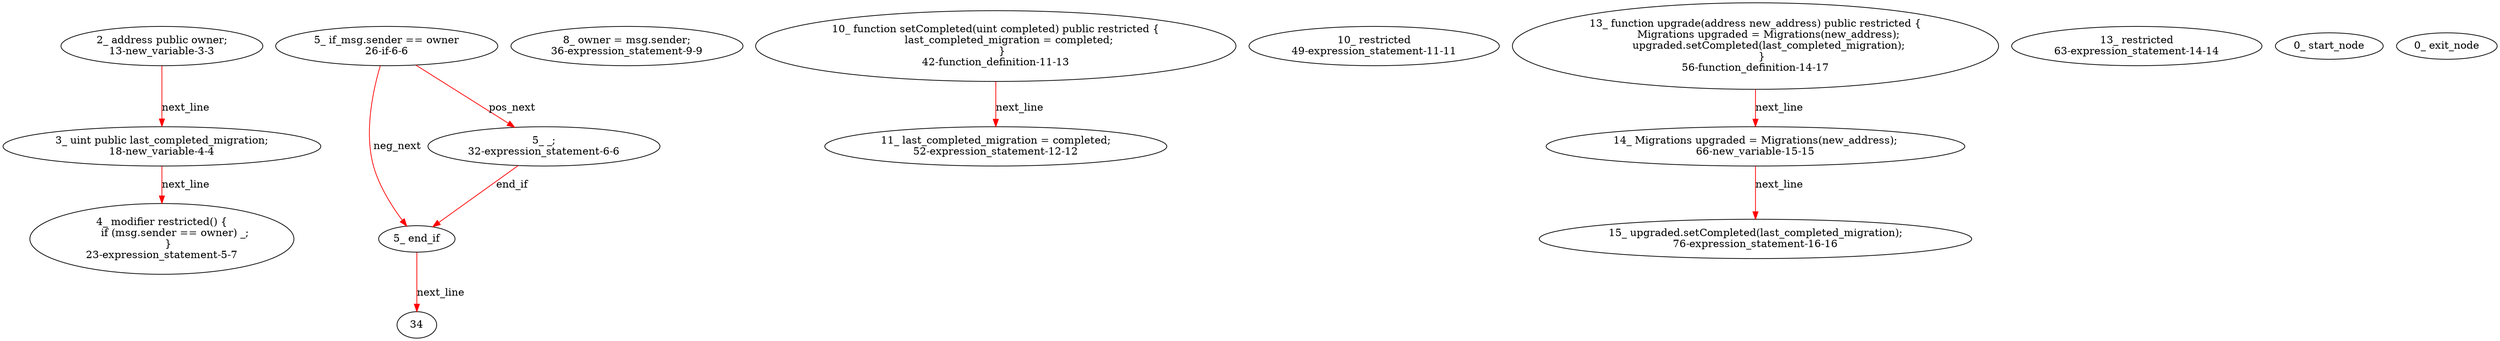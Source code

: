 digraph  {
13 [label="2_ address public owner;\n13-new_variable-3-3", method="", type_label=new_variable];
18 [label="3_ uint public last_completed_migration;\n18-new_variable-4-4", method="", type_label=new_variable];
23 [label="4_ modifier restricted() {\n        if (msg.sender == owner) _;\n    }\n23-expression_statement-5-7", method="", type_label=expression_statement];
26 [label="5_ if_msg.sender == owner\n26-if-6-6", method="", type_label=if];
104 [label="5_ end_if", method="", type_label=end_if];
32 [label="5_ _;\n32-expression_statement-6-6", method="", type_label=expression_statement];
36 [label="8_ owner = msg.sender;\n36-expression_statement-9-9", method="", type_label=expression_statement];
42 [label="10_ function setCompleted(uint completed) public restricted {\n        last_completed_migration = completed;\n    }\n42-function_definition-11-13", method="setCompleted(uint completed)", type_label=function_definition];
49 [label="10_ restricted\n49-expression_statement-11-11", method="setCompleted(uint completed)", type_label=expression_statement];
52 [label="11_ last_completed_migration = completed;\n52-expression_statement-12-12", method="setCompleted(uint completed)", type_label=expression_statement];
56 [label="13_ function upgrade(address new_address) public restricted {\n        Migrations upgraded = Migrations(new_address);\n        upgraded.setCompleted(last_completed_migration);\n    }\n56-function_definition-14-17", method="upgrade(address new_address)", type_label=function_definition];
63 [label="13_ restricted\n63-expression_statement-14-14", method="upgrade(address new_address)", type_label=expression_statement];
66 [label="14_ Migrations upgraded = Migrations(new_address);\n66-new_variable-15-15", method="upgrade(address new_address)", type_label=new_variable];
76 [label="15_ upgraded.setCompleted(last_completed_migration);\n76-expression_statement-16-16", method="upgrade(address new_address)", type_label=expression_statement];
1 [label="0_ start_node", method="", type_label=start];
2 [label="0_ exit_node", method="", type_label=exit];
34;
13 -> 18  [color=red, controlflow_type=next_line, edge_type=CFG_edge, key=0, label=next_line];
18 -> 23  [color=red, controlflow_type=next_line, edge_type=CFG_edge, key=0, label=next_line];
26 -> 32  [color=red, controlflow_type=pos_next, edge_type=CFG_edge, key=0, label=pos_next];
26 -> 104  [color=red, controlflow_type=neg_next, edge_type=CFG_edge, key=0, label=neg_next];
104 -> 34  [color=red, controlflow_type=next_line, edge_type=CFG_edge, key=0, label=next_line];
32 -> 104  [color=red, controlflow_type=end_if, edge_type=CFG_edge, key=0, label=end_if];
42 -> 52  [color=red, controlflow_type=next_line, edge_type=CFG_edge, key=0, label=next_line];
56 -> 66  [color=red, controlflow_type=next_line, edge_type=CFG_edge, key=0, label=next_line];
66 -> 76  [color=red, controlflow_type=next_line, edge_type=CFG_edge, key=0, label=next_line];
}
